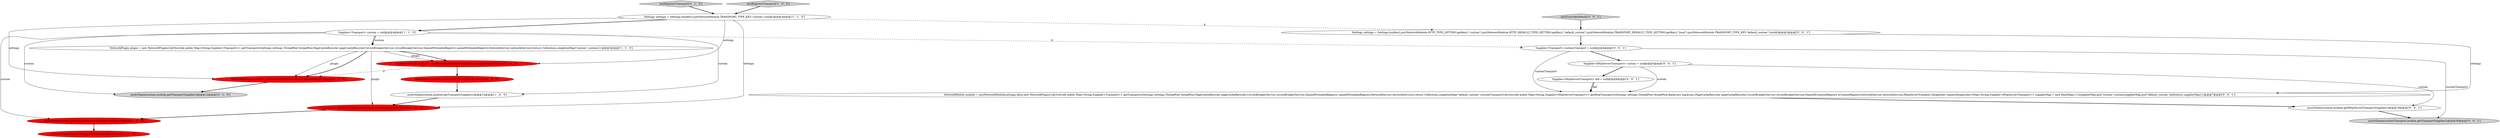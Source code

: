 digraph {
14 [style = filled, label = "assertSame(customTransport,module.getTransportSupplier())@@@20@@@['0', '0', '1']", fillcolor = lightgray, shape = ellipse image = "AAA0AAABBB3BBB"];
19 [style = filled, label = "Supplier<Transport> customTransport = null@@@4@@@['0', '0', '1']", fillcolor = white, shape = ellipse image = "AAA0AAABBB3BBB"];
3 [style = filled, label = "NetworkModule module = newNetworkModule(settings,false,plugin)@@@11@@@['1', '0', '0']", fillcolor = red, shape = ellipse image = "AAA1AAABBB1BBB"];
11 [style = filled, label = "assertSame(custom,module.getTransportSupplier())@@@12@@@['0', '1', '0']", fillcolor = lightgray, shape = ellipse image = "AAA0AAABBB2BBB"];
8 [style = filled, label = "assertSame(custom,module.getTransportSupplier())@@@13@@@['1', '0', '0']", fillcolor = white, shape = ellipse image = "AAA0AAABBB1BBB"];
20 [style = filled, label = "assertSame(custom,module.getHttpServerTransportSupplier())@@@19@@@['0', '0', '1']", fillcolor = white, shape = ellipse image = "AAA0AAABBB3BBB"];
12 [style = filled, label = "NetworkModule module = newNetworkModule(settings,plugin)@@@11@@@['0', '1', '0']", fillcolor = red, shape = ellipse image = "AAA1AAABBB2BBB"];
13 [style = filled, label = "Supplier<HttpServerTransport> custom = null@@@5@@@['0', '0', '1']", fillcolor = white, shape = ellipse image = "AAA0AAABBB3BBB"];
0 [style = filled, label = "assertSame(custom,module.getTransportSupplier())@@@15@@@['1', '0', '0']", fillcolor = red, shape = ellipse image = "AAA1AAABBB1BBB"];
10 [style = filled, label = "testRegisterTransport['0', '1', '0']", fillcolor = lightgray, shape = diamond image = "AAA0AAABBB2BBB"];
6 [style = filled, label = "NetworkPlugin plugin = new NetworkPlugin(){@Override public Map<String,Supplier<Transport>> getTransports(Settings settings,ThreadPool threadPool,PageCacheRecycler pageCacheRecycler,CircuitBreakerService circuitBreakerService,NamedWriteableRegistry namedWriteableRegistry,NetworkService networkService){return Collections.singletonMap(\"custom\",custom)}}@@@5@@@['1', '1', '0']", fillcolor = white, shape = ellipse image = "AAA0AAABBB1BBB"];
4 [style = filled, label = "assertTrue(module.isTransportClient())@@@16@@@['1', '0', '0']", fillcolor = red, shape = ellipse image = "AAA1AAABBB1BBB"];
9 [style = filled, label = "module = newNetworkModule(settings,true,plugin)@@@14@@@['1', '0', '0']", fillcolor = red, shape = ellipse image = "AAA1AAABBB1BBB"];
16 [style = filled, label = "testOverrideDefault['0', '0', '1']", fillcolor = lightgray, shape = diamond image = "AAA0AAABBB3BBB"];
17 [style = filled, label = "Settings settings = Settings.builder().put(NetworkModule.HTTP_TYPE_SETTING.getKey(),\"custom\").put(NetworkModule.HTTP_DEFAULT_TYPE_SETTING.getKey(),\"default_custom\").put(NetworkModule.TRANSPORT_DEFAULT_TYPE_SETTING.getKey(),\"local\").put(NetworkModule.TRANSPORT_TYPE_KEY,\"default_custom\").build()@@@3@@@['0', '0', '1']", fillcolor = white, shape = ellipse image = "AAA0AAABBB3BBB"];
5 [style = filled, label = "Supplier<Transport> custom = null@@@4@@@['1', '1', '0']", fillcolor = white, shape = ellipse image = "AAA0AAABBB1BBB"];
15 [style = filled, label = "Supplier<HttpServerTransport> def = null@@@6@@@['0', '0', '1']", fillcolor = white, shape = ellipse image = "AAA0AAABBB3BBB"];
1 [style = filled, label = "Settings settings = Settings.builder().put(NetworkModule.TRANSPORT_TYPE_KEY,\"custom\").build()@@@3@@@['1', '1', '0']", fillcolor = white, shape = ellipse image = "AAA0AAABBB1BBB"];
18 [style = filled, label = "NetworkModule module = newNetworkModule(settings,false,new NetworkPlugin(){@Override public Map<String,Supplier<Transport>> getTransports(Settings settings,ThreadPool threadPool,PageCacheRecycler pageCacheRecycler,CircuitBreakerService circuitBreakerService,NamedWriteableRegistry namedWriteableRegistry,NetworkService networkService){return Collections.singletonMap(\"default_custom\",customTransport)}@Override public Map<String,Supplier<HttpServerTransport>> getHttpTransports(Settings settings,ThreadPool threadPool,BigArrays bigArrays,PageCacheRecycler pageCacheRecycler,CircuitBreakerService circuitBreakerService,NamedXContentRegistry xContentRegistry,NetworkService networkService,HttpServerTransport.Dispatcher requestDispatcher){Map<String,Supplier<HttpServerTransport>> supplierMap = new HashMap<>()supplierMap.put(\"custom\",custom)supplierMap.put(\"default_custom\",def)return supplierMap}})@@@7@@@['0', '0', '1']", fillcolor = white, shape = ellipse image = "AAA0AAABBB3BBB"];
2 [style = filled, label = "testRegisterTransport['1', '0', '0']", fillcolor = lightgray, shape = diamond image = "AAA0AAABBB1BBB"];
7 [style = filled, label = "assertFalse(module.isTransportClient())@@@12@@@['1', '0', '0']", fillcolor = red, shape = ellipse image = "AAA1AAABBB1BBB"];
1->5 [style = bold, label=""];
6->3 [style = bold, label=""];
19->18 [style = solid, label="customTransport"];
5->11 [style = solid, label="custom"];
9->0 [style = bold, label=""];
1->3 [style = solid, label="settings"];
13->20 [style = solid, label="custom"];
2->1 [style = bold, label=""];
13->18 [style = solid, label="custom"];
5->8 [style = solid, label="custom"];
12->11 [style = bold, label=""];
6->3 [style = solid, label="plugin"];
1->9 [style = solid, label="settings"];
6->9 [style = solid, label="plugin"];
20->14 [style = bold, label=""];
16->17 [style = bold, label=""];
7->8 [style = bold, label=""];
15->18 [style = bold, label=""];
17->19 [style = bold, label=""];
19->14 [style = solid, label="customTransport"];
5->0 [style = solid, label="custom"];
18->20 [style = bold, label=""];
1->17 [style = dashed, label="0"];
3->12 [style = dashed, label="0"];
5->6 [style = bold, label=""];
19->13 [style = bold, label=""];
15->18 [style = solid, label="def"];
3->7 [style = bold, label=""];
0->4 [style = bold, label=""];
17->18 [style = solid, label="settings"];
5->6 [style = solid, label="custom"];
8->9 [style = bold, label=""];
6->12 [style = solid, label="plugin"];
13->15 [style = bold, label=""];
10->1 [style = bold, label=""];
5->19 [style = dashed, label="0"];
1->12 [style = solid, label="settings"];
6->12 [style = bold, label=""];
}
